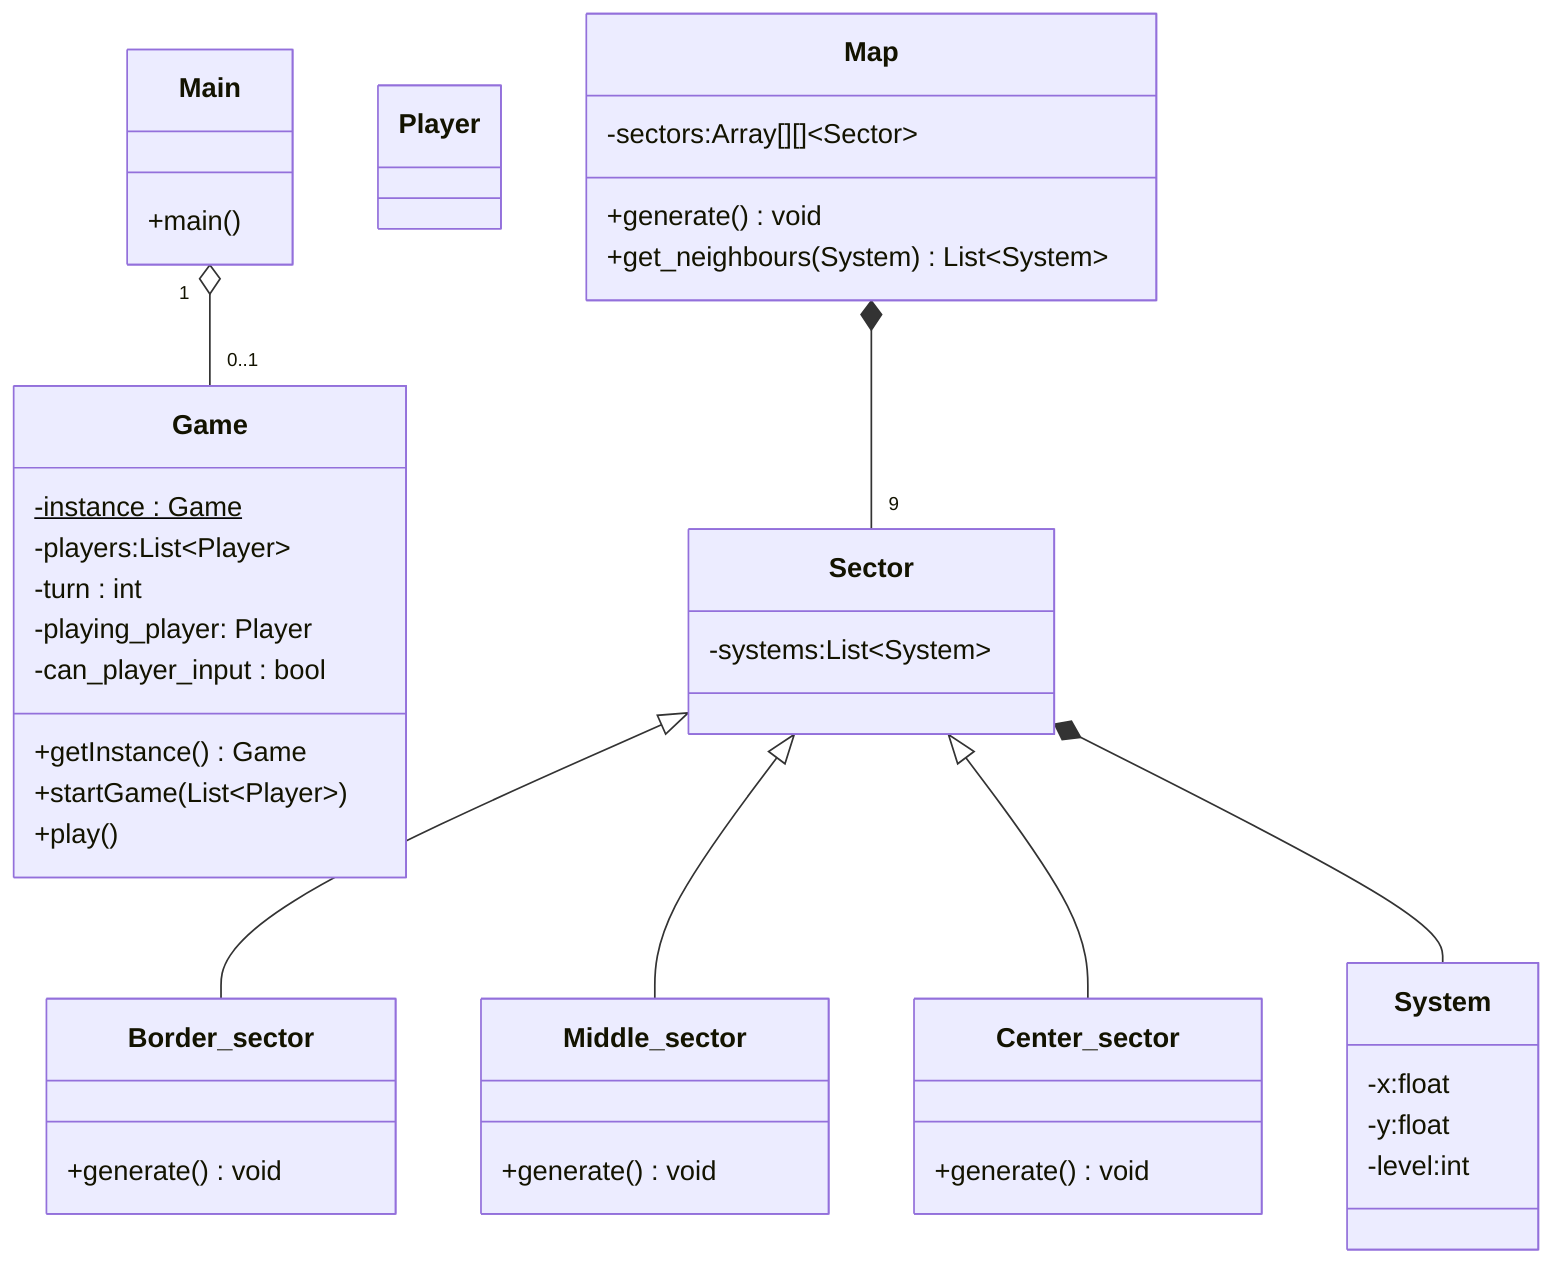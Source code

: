 classDiagram
    class Main {
        +main()
    }

    class Main {

    }

    class Player {

    }

    class Game {
        -instance : Game$
        -players:List~Player~
        -turn : int
        -playing_player: Player
        -can_player_input : bool
        %% can we play or do we have to wait ? (for multithreading)
        +getInstance() Game
        +startGame(List~Player~)
        +play()
    }
    Main "1" o-- "0..1" Game

    class Sector {
        -systems:List~System~
        %% +generate()void*
    }
    class Border_sector {
        +generate()void
    }
    Sector <|-- Border_sector
    class Middle_sector {
        +generate()void
    }
    Sector <|-- Middle_sector
    class Center_sector {
        +generate()void
    }
    Sector <|-- Center_sector

    class Map {
        -sectors:Array[][]~Sector~
        +generate()void
        +get_neighbours(System)List~System~
    }

    %% attention il y a un nombre précis en fonction du type de secteur dans map !
    Map *-- "9" Sector

    class System{
        -x:float
        -y:float
        -level:int
        %% je le mets pas ici parce qu'on a besoin de la pos globale (pas celle relative au secteur)
        %% +get_neighbours()System
    }
    Sector *-- System